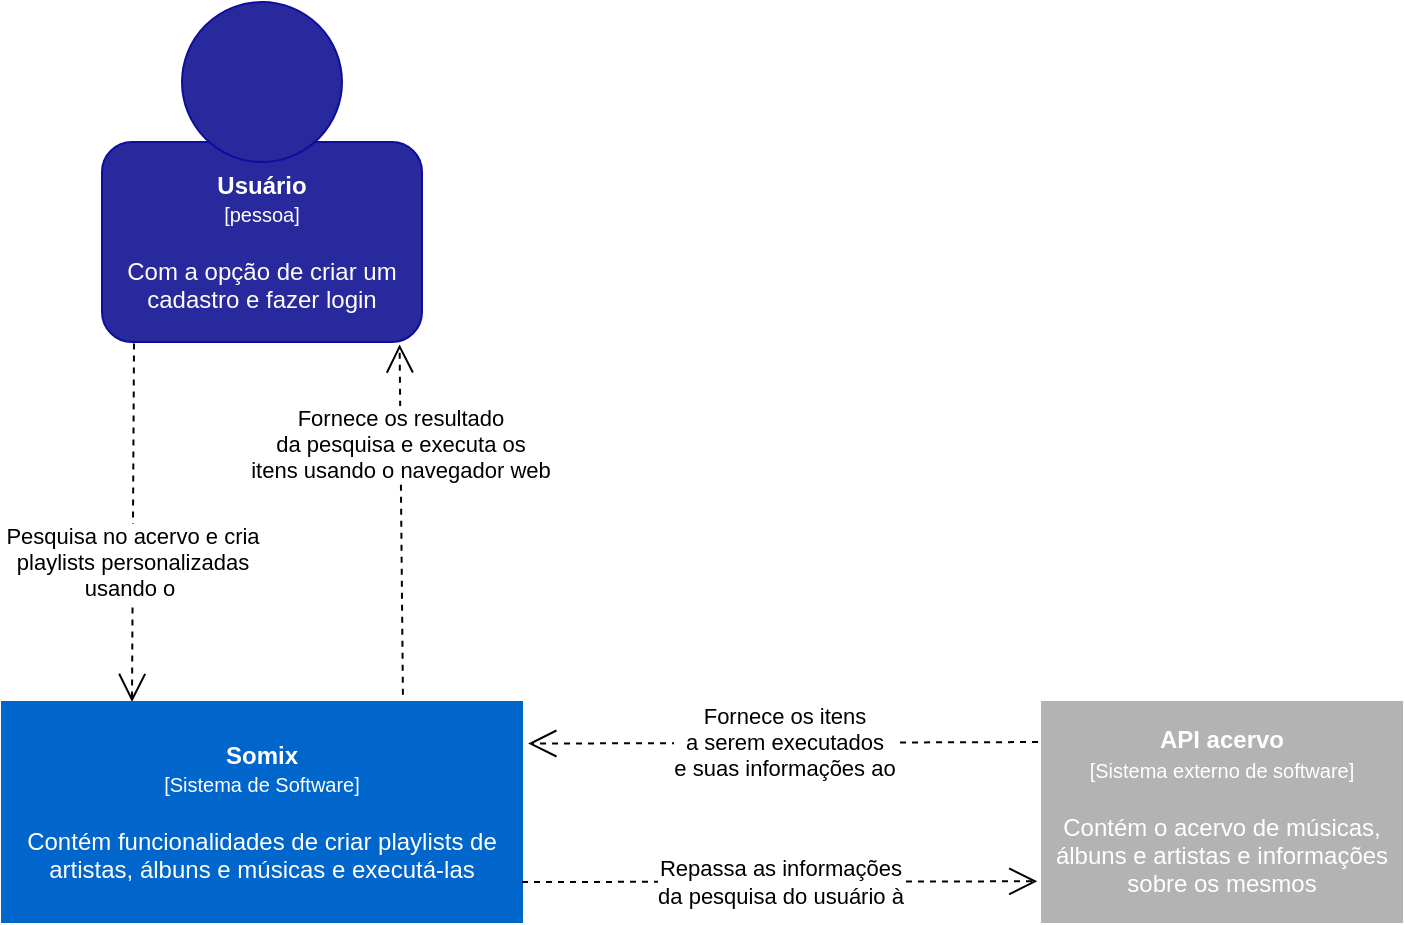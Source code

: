 <mxfile version="21.6.6" type="github">
  <diagram name="Página-1" id="eo9Gp5_RJ7f1d6oGFghQ">
    <mxGraphModel dx="642" dy="308" grid="1" gridSize="10" guides="1" tooltips="1" connect="1" arrows="1" fold="1" page="1" pageScale="1" pageWidth="827" pageHeight="1169" math="0" shadow="0">
      <root>
        <mxCell id="0" />
        <mxCell id="1" parent="0" />
        <mxCell id="EgkvAYyKSwx4btJpQn5A-2" value="&lt;font color=&quot;#ffffff&quot;&gt;&lt;b&gt;Usuário&lt;br&gt;&lt;/b&gt;&lt;font style=&quot;font-size: 10px;&quot;&gt;[pessoa]&lt;br&gt;&lt;/font&gt;&lt;br&gt;Com a opção de criar um cadastro e fazer login&lt;/font&gt;" style="rounded=1;whiteSpace=wrap;html=1;fillColor=#29299E;strokeColor=#0D0D9E;" vertex="1" parent="1">
          <mxGeometry x="80" y="150" width="160" height="100" as="geometry" />
        </mxCell>
        <mxCell id="EgkvAYyKSwx4btJpQn5A-1" value="" style="ellipse;whiteSpace=wrap;html=1;aspect=fixed;fillColor=#29299E;strokeColor=#0D0D9E;" vertex="1" parent="1">
          <mxGeometry x="120" y="80" width="80" height="80" as="geometry" />
        </mxCell>
        <mxCell id="EgkvAYyKSwx4btJpQn5A-3" value="Pesquisa no acervo e cria&lt;br&gt;playlists personalizadas&lt;br&gt;usando o&amp;nbsp;" style="endArrow=open;endSize=12;dashed=1;html=1;rounded=0;exitX=0.1;exitY=1.008;exitDx=0;exitDy=0;entryX=0.25;entryY=0;entryDx=0;entryDy=0;exitPerimeter=0;" edge="1" parent="1" source="EgkvAYyKSwx4btJpQn5A-2" target="EgkvAYyKSwx4btJpQn5A-4">
          <mxGeometry x="0.219" width="160" relative="1" as="geometry">
            <mxPoint x="110" y="250" as="sourcePoint" />
            <mxPoint x="110" y="430" as="targetPoint" />
            <mxPoint as="offset" />
          </mxGeometry>
        </mxCell>
        <mxCell id="EgkvAYyKSwx4btJpQn5A-4" value="&lt;font color=&quot;#ffffff&quot;&gt;&lt;b&gt;Somix&lt;/b&gt;&lt;br&gt;&lt;font style=&quot;font-size: 10px;&quot;&gt;[Sistema de Software]&lt;br&gt;&lt;/font&gt;&lt;br&gt;Contém funcionalidades de criar playlists de artistas, álbuns e músicas e executá-las&lt;/font&gt;" style="rounded=0;whiteSpace=wrap;html=1;fillColor=#0066CC;strokeColor=#0066CC;" vertex="1" parent="1">
          <mxGeometry x="30" y="430" width="260" height="110" as="geometry" />
        </mxCell>
        <mxCell id="EgkvAYyKSwx4btJpQn5A-5" value="Repassa as informações&lt;br&gt;da pesquisa do usuário à" style="endArrow=open;endSize=12;dashed=1;html=1;rounded=0;exitX=1;exitY=0.5;exitDx=0;exitDy=0;entryX=-0.013;entryY=0.815;entryDx=0;entryDy=0;entryPerimeter=0;" edge="1" parent="1" target="EgkvAYyKSwx4btJpQn5A-6">
          <mxGeometry width="160" relative="1" as="geometry">
            <mxPoint x="290" y="520" as="sourcePoint" />
            <mxPoint x="540" y="520" as="targetPoint" />
          </mxGeometry>
        </mxCell>
        <mxCell id="EgkvAYyKSwx4btJpQn5A-6" value="&lt;font color=&quot;#ffffff&quot;&gt;&lt;b&gt;API acervo&lt;br&gt;&lt;/b&gt;&lt;font style=&quot;font-size: 10px;&quot;&gt;[Sistema externo de software]&lt;/font&gt;&lt;br&gt;&lt;br&gt;Contém o acervo de músicas, álbuns e artistas e informações sobre os mesmos&lt;/font&gt;" style="rounded=0;whiteSpace=wrap;html=1;fillColor=#B3B3B3;strokeColor=#B3B3B3;" vertex="1" parent="1">
          <mxGeometry x="550" y="430" width="180" height="110" as="geometry" />
        </mxCell>
        <mxCell id="EgkvAYyKSwx4btJpQn5A-7" value="Fornece os itens&lt;br&gt;a serem executados&lt;br&gt;e suas informações ao" style="endArrow=open;endSize=12;dashed=1;html=1;rounded=0;exitX=-0.011;exitY=0.182;exitDx=0;exitDy=0;entryX=1.012;entryY=0.189;entryDx=0;entryDy=0;entryPerimeter=0;exitPerimeter=0;" edge="1" parent="1" source="EgkvAYyKSwx4btJpQn5A-6" target="EgkvAYyKSwx4btJpQn5A-4">
          <mxGeometry width="160" relative="1" as="geometry">
            <mxPoint x="300" y="530" as="sourcePoint" />
            <mxPoint x="558" y="530" as="targetPoint" />
          </mxGeometry>
        </mxCell>
        <mxCell id="EgkvAYyKSwx4btJpQn5A-9" value="Fornece os resultado&lt;br&gt;da pesquisa e executa os&lt;br&gt;itens usando o navegador web" style="endArrow=open;endSize=12;dashed=1;html=1;rounded=0;entryX=0.93;entryY=1.012;entryDx=0;entryDy=0;entryPerimeter=0;exitX=0.771;exitY=-0.033;exitDx=0;exitDy=0;exitPerimeter=0;" edge="1" parent="1" source="EgkvAYyKSwx4btJpQn5A-4" target="EgkvAYyKSwx4btJpQn5A-2">
          <mxGeometry x="0.429" width="160" relative="1" as="geometry">
            <mxPoint x="230" y="420" as="sourcePoint" />
            <mxPoint x="105" y="440" as="targetPoint" />
            <mxPoint as="offset" />
          </mxGeometry>
        </mxCell>
      </root>
    </mxGraphModel>
  </diagram>
</mxfile>

